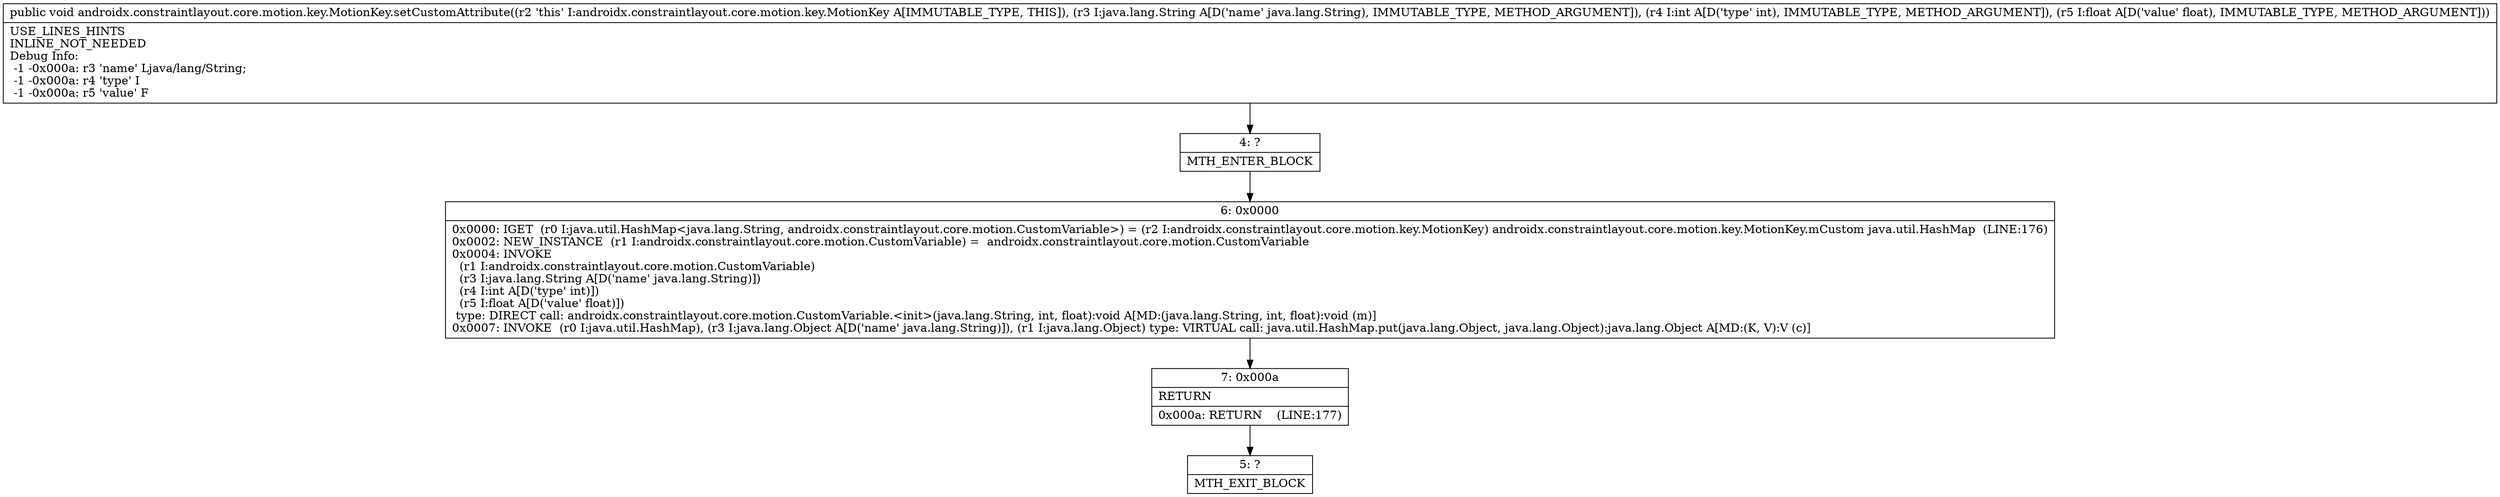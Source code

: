 digraph "CFG forandroidx.constraintlayout.core.motion.key.MotionKey.setCustomAttribute(Ljava\/lang\/String;IF)V" {
Node_4 [shape=record,label="{4\:\ ?|MTH_ENTER_BLOCK\l}"];
Node_6 [shape=record,label="{6\:\ 0x0000|0x0000: IGET  (r0 I:java.util.HashMap\<java.lang.String, androidx.constraintlayout.core.motion.CustomVariable\>) = (r2 I:androidx.constraintlayout.core.motion.key.MotionKey) androidx.constraintlayout.core.motion.key.MotionKey.mCustom java.util.HashMap  (LINE:176)\l0x0002: NEW_INSTANCE  (r1 I:androidx.constraintlayout.core.motion.CustomVariable) =  androidx.constraintlayout.core.motion.CustomVariable \l0x0004: INVOKE  \l  (r1 I:androidx.constraintlayout.core.motion.CustomVariable)\l  (r3 I:java.lang.String A[D('name' java.lang.String)])\l  (r4 I:int A[D('type' int)])\l  (r5 I:float A[D('value' float)])\l type: DIRECT call: androidx.constraintlayout.core.motion.CustomVariable.\<init\>(java.lang.String, int, float):void A[MD:(java.lang.String, int, float):void (m)]\l0x0007: INVOKE  (r0 I:java.util.HashMap), (r3 I:java.lang.Object A[D('name' java.lang.String)]), (r1 I:java.lang.Object) type: VIRTUAL call: java.util.HashMap.put(java.lang.Object, java.lang.Object):java.lang.Object A[MD:(K, V):V (c)]\l}"];
Node_7 [shape=record,label="{7\:\ 0x000a|RETURN\l|0x000a: RETURN    (LINE:177)\l}"];
Node_5 [shape=record,label="{5\:\ ?|MTH_EXIT_BLOCK\l}"];
MethodNode[shape=record,label="{public void androidx.constraintlayout.core.motion.key.MotionKey.setCustomAttribute((r2 'this' I:androidx.constraintlayout.core.motion.key.MotionKey A[IMMUTABLE_TYPE, THIS]), (r3 I:java.lang.String A[D('name' java.lang.String), IMMUTABLE_TYPE, METHOD_ARGUMENT]), (r4 I:int A[D('type' int), IMMUTABLE_TYPE, METHOD_ARGUMENT]), (r5 I:float A[D('value' float), IMMUTABLE_TYPE, METHOD_ARGUMENT]))  | USE_LINES_HINTS\lINLINE_NOT_NEEDED\lDebug Info:\l  \-1 \-0x000a: r3 'name' Ljava\/lang\/String;\l  \-1 \-0x000a: r4 'type' I\l  \-1 \-0x000a: r5 'value' F\l}"];
MethodNode -> Node_4;Node_4 -> Node_6;
Node_6 -> Node_7;
Node_7 -> Node_5;
}

